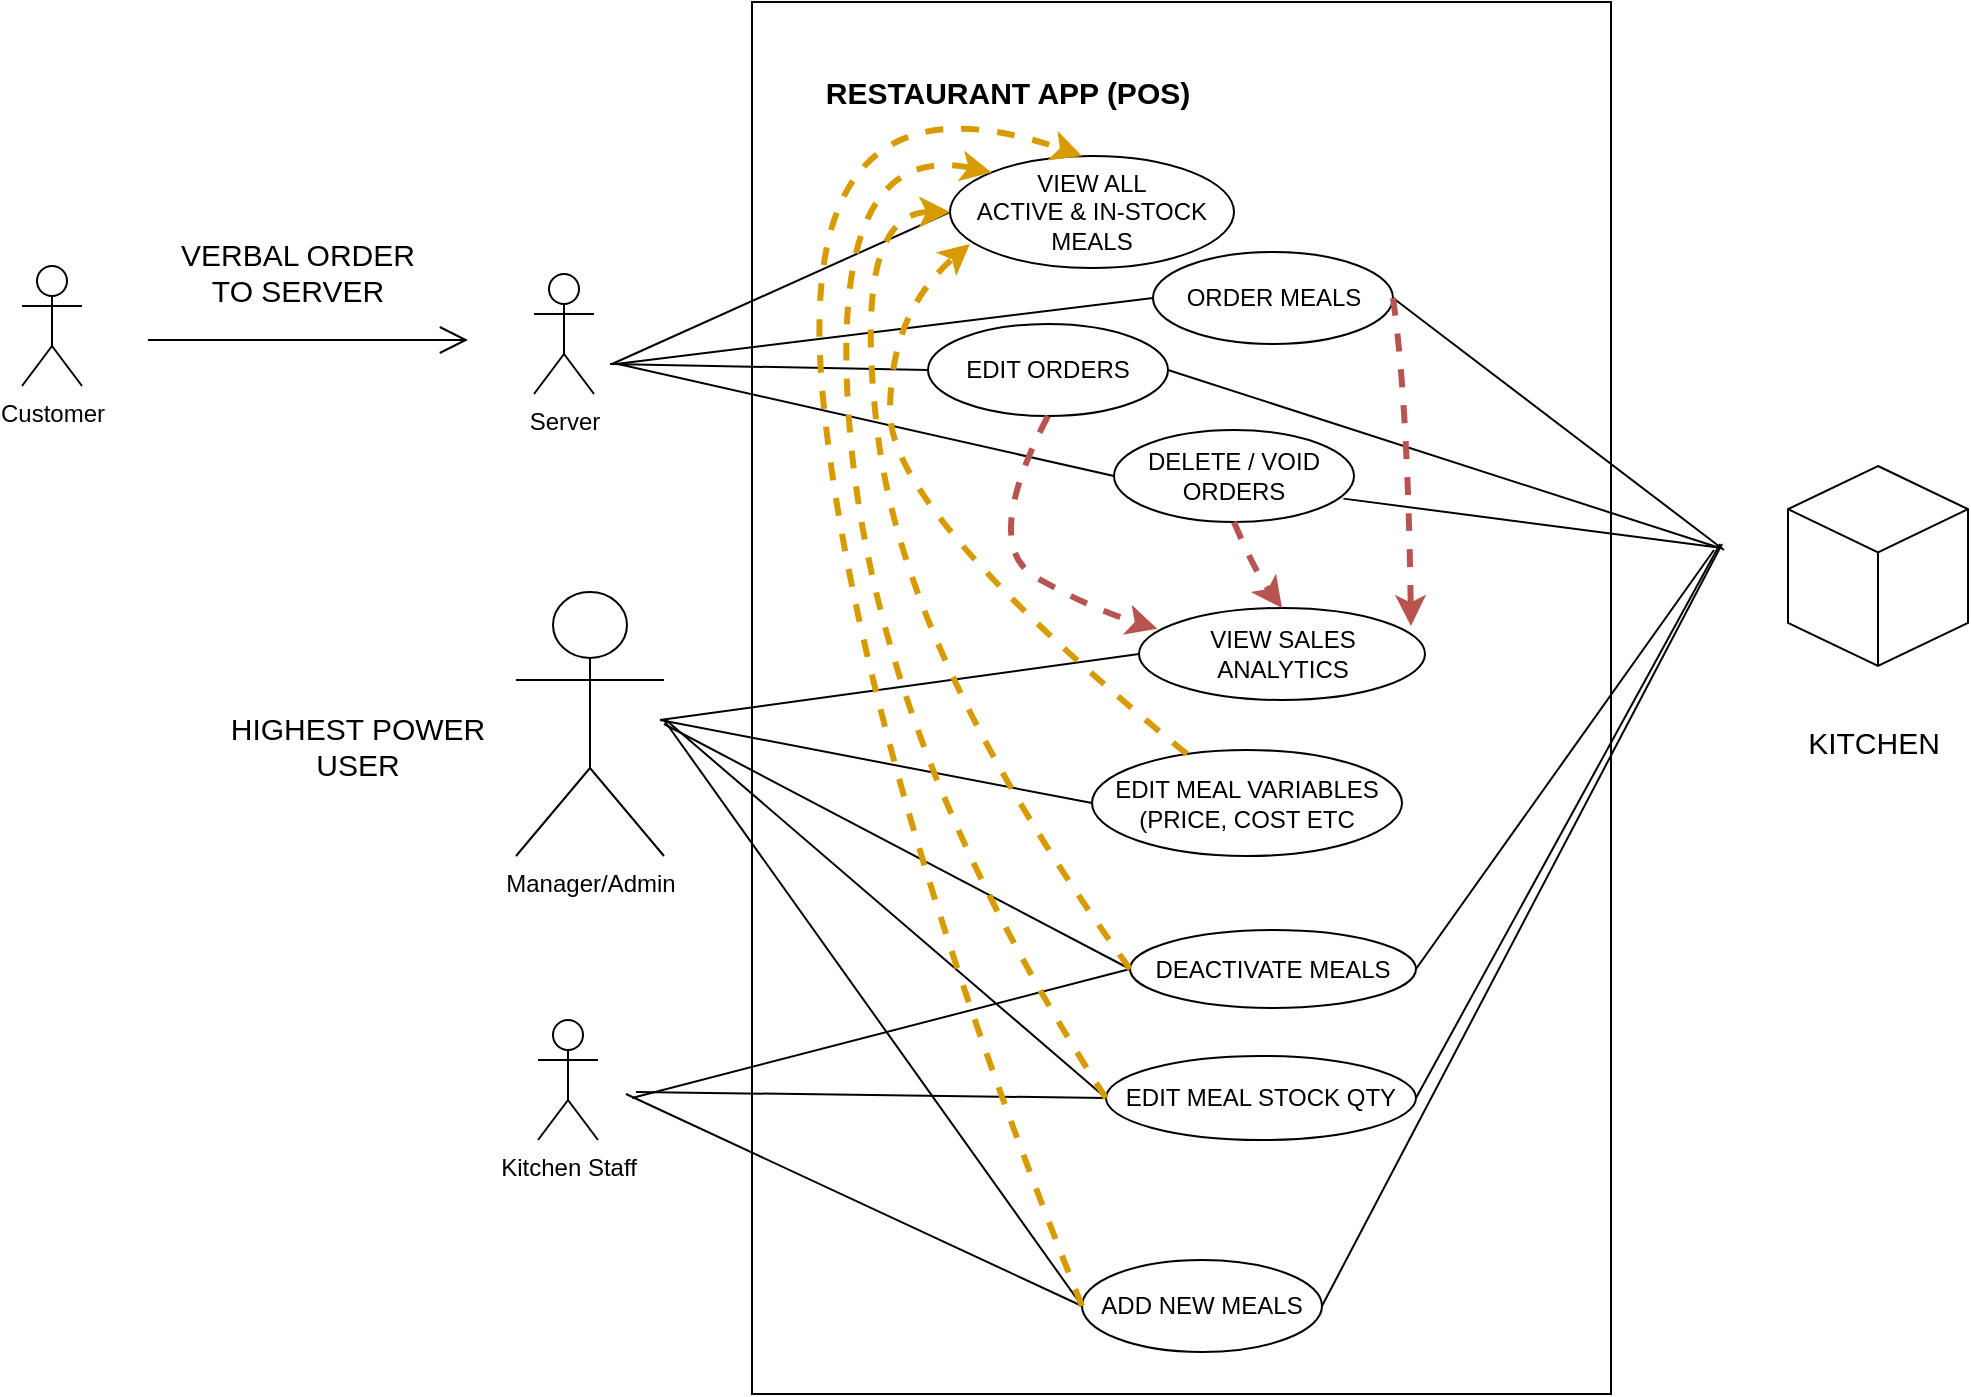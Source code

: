 <mxfile version="13.9.6" type="github">
  <diagram id="jMXvhR3mQ0N-Q9TLe7rR" name="Page-1">
    <mxGraphModel dx="1637" dy="763" grid="0" gridSize="10" guides="1" tooltips="1" connect="1" arrows="1" fold="1" page="0" pageScale="1" pageWidth="827" pageHeight="1169" math="0" shadow="0">
      <root>
        <mxCell id="0" />
        <mxCell id="1" parent="0" />
        <mxCell id="jPe0aafQRGD7vMAdwXYg-1" value="Server" style="shape=umlActor;verticalLabelPosition=bottom;verticalAlign=top;html=1;outlineConnect=0;" vertex="1" parent="1">
          <mxGeometry x="238" y="197" width="30" height="60" as="geometry" />
        </mxCell>
        <mxCell id="jPe0aafQRGD7vMAdwXYg-2" value="Customer" style="shape=umlActor;verticalLabelPosition=bottom;verticalAlign=top;html=1;outlineConnect=0;" vertex="1" parent="1">
          <mxGeometry x="-18" y="193" width="30" height="60" as="geometry" />
        </mxCell>
        <mxCell id="jPe0aafQRGD7vMAdwXYg-6" value="Manager/Admin" style="shape=umlActor;verticalLabelPosition=bottom;verticalAlign=top;html=1;outlineConnect=0;" vertex="1" parent="1">
          <mxGeometry x="229" y="356" width="74" height="132" as="geometry" />
        </mxCell>
        <mxCell id="jPe0aafQRGD7vMAdwXYg-7" value="Kitchen Staff" style="shape=umlActor;verticalLabelPosition=bottom;verticalAlign=top;html=1;outlineConnect=0;" vertex="1" parent="1">
          <mxGeometry x="240" y="570" width="30" height="60" as="geometry" />
        </mxCell>
        <mxCell id="jPe0aafQRGD7vMAdwXYg-8" value="" style="html=1;whiteSpace=wrap;shape=isoCube2;backgroundOutline=1;isoAngle=15;" vertex="1" parent="1">
          <mxGeometry x="865" y="293" width="90" height="100" as="geometry" />
        </mxCell>
        <mxCell id="jPe0aafQRGD7vMAdwXYg-9" value="&lt;font style=&quot;font-size: 15px&quot;&gt;KITCHEN&lt;/font&gt;" style="text;html=1;strokeColor=none;fillColor=none;align=center;verticalAlign=middle;whiteSpace=wrap;rounded=0;" vertex="1" parent="1">
          <mxGeometry x="888" y="421" width="40" height="20" as="geometry" />
        </mxCell>
        <mxCell id="jPe0aafQRGD7vMAdwXYg-13" value="" style="rounded=0;whiteSpace=wrap;html=1;" vertex="1" parent="1">
          <mxGeometry x="347" y="61" width="429.5" height="696" as="geometry" />
        </mxCell>
        <mxCell id="jPe0aafQRGD7vMAdwXYg-14" value="&lt;b&gt;&lt;font style=&quot;font-size: 15px&quot;&gt;RESTAURANT APP (POS)&lt;/font&gt;&lt;/b&gt;" style="text;html=1;strokeColor=none;fillColor=none;align=center;verticalAlign=middle;whiteSpace=wrap;rounded=0;" vertex="1" parent="1">
          <mxGeometry x="378" y="96" width="194" height="20" as="geometry" />
        </mxCell>
        <mxCell id="jPe0aafQRGD7vMAdwXYg-15" value="VIEW ALL &lt;br&gt;ACTIVE &amp;amp; IN-STOCK MEALS" style="ellipse;whiteSpace=wrap;html=1;" vertex="1" parent="1">
          <mxGeometry x="446" y="138" width="142" height="56" as="geometry" />
        </mxCell>
        <mxCell id="jPe0aafQRGD7vMAdwXYg-16" value="ORDER MEALS" style="ellipse;whiteSpace=wrap;html=1;" vertex="1" parent="1">
          <mxGeometry x="547.5" y="186" width="120" height="46" as="geometry" />
        </mxCell>
        <mxCell id="jPe0aafQRGD7vMAdwXYg-19" value="&lt;font style=&quot;font-size: 15px&quot;&gt;VERBAL ORDER TO SERVER&lt;/font&gt;" style="text;html=1;strokeColor=none;fillColor=none;align=center;verticalAlign=middle;whiteSpace=wrap;rounded=0;" vertex="1" parent="1">
          <mxGeometry x="52" y="186" width="136" height="20" as="geometry" />
        </mxCell>
        <mxCell id="jPe0aafQRGD7vMAdwXYg-20" value="" style="endArrow=open;endFill=1;endSize=12;html=1;" edge="1" parent="1">
          <mxGeometry width="160" relative="1" as="geometry">
            <mxPoint x="45" y="230" as="sourcePoint" />
            <mxPoint x="205" y="230" as="targetPoint" />
          </mxGeometry>
        </mxCell>
        <mxCell id="jPe0aafQRGD7vMAdwXYg-24" value="" style="endArrow=none;html=1;entryX=0;entryY=0.5;entryDx=0;entryDy=0;" edge="1" parent="1" target="jPe0aafQRGD7vMAdwXYg-15">
          <mxGeometry width="50" height="50" relative="1" as="geometry">
            <mxPoint x="277" y="242" as="sourcePoint" />
            <mxPoint x="300" y="252" as="targetPoint" />
          </mxGeometry>
        </mxCell>
        <mxCell id="jPe0aafQRGD7vMAdwXYg-25" value="" style="endArrow=none;html=1;entryX=0;entryY=0.5;entryDx=0;entryDy=0;" edge="1" parent="1" target="jPe0aafQRGD7vMAdwXYg-16">
          <mxGeometry width="50" height="50" relative="1" as="geometry">
            <mxPoint x="279" y="242" as="sourcePoint" />
            <mxPoint x="456" y="176" as="targetPoint" />
          </mxGeometry>
        </mxCell>
        <mxCell id="jPe0aafQRGD7vMAdwXYg-26" value="EDIT ORDERS" style="ellipse;whiteSpace=wrap;html=1;" vertex="1" parent="1">
          <mxGeometry x="435" y="222" width="120" height="46" as="geometry" />
        </mxCell>
        <mxCell id="jPe0aafQRGD7vMAdwXYg-27" value="" style="endArrow=none;html=1;entryX=0;entryY=0.5;entryDx=0;entryDy=0;" edge="1" parent="1" target="jPe0aafQRGD7vMAdwXYg-26">
          <mxGeometry width="50" height="50" relative="1" as="geometry">
            <mxPoint x="276" y="242" as="sourcePoint" />
            <mxPoint x="532" y="234" as="targetPoint" />
          </mxGeometry>
        </mxCell>
        <mxCell id="jPe0aafQRGD7vMAdwXYg-28" value="DELETE / VOID ORDERS" style="ellipse;whiteSpace=wrap;html=1;" vertex="1" parent="1">
          <mxGeometry x="528" y="275" width="120" height="46" as="geometry" />
        </mxCell>
        <mxCell id="jPe0aafQRGD7vMAdwXYg-29" value="" style="endArrow=none;html=1;entryX=0;entryY=0.5;entryDx=0;entryDy=0;" edge="1" parent="1" target="jPe0aafQRGD7vMAdwXYg-28">
          <mxGeometry width="50" height="50" relative="1" as="geometry">
            <mxPoint x="280" y="242" as="sourcePoint" />
            <mxPoint x="418" y="266" as="targetPoint" />
          </mxGeometry>
        </mxCell>
        <mxCell id="jPe0aafQRGD7vMAdwXYg-30" value="ADD NEW MEALS" style="ellipse;whiteSpace=wrap;html=1;" vertex="1" parent="1">
          <mxGeometry x="512" y="690" width="120" height="46" as="geometry" />
        </mxCell>
        <mxCell id="jPe0aafQRGD7vMAdwXYg-31" value="DEACTIVATE MEALS" style="ellipse;whiteSpace=wrap;html=1;" vertex="1" parent="1">
          <mxGeometry x="536" y="525" width="143" height="39" as="geometry" />
        </mxCell>
        <mxCell id="jPe0aafQRGD7vMAdwXYg-32" value="EDIT MEAL VARIABLES (PRICE, COST ETC" style="ellipse;whiteSpace=wrap;html=1;" vertex="1" parent="1">
          <mxGeometry x="517" y="435" width="155" height="53" as="geometry" />
        </mxCell>
        <mxCell id="jPe0aafQRGD7vMAdwXYg-33" value="VIEW SALES ANALYTICS" style="ellipse;whiteSpace=wrap;html=1;" vertex="1" parent="1">
          <mxGeometry x="540.5" y="364" width="143" height="46" as="geometry" />
        </mxCell>
        <mxCell id="jPe0aafQRGD7vMAdwXYg-34" value="" style="endArrow=none;html=1;entryX=0;entryY=0.5;entryDx=0;entryDy=0;" edge="1" parent="1" target="jPe0aafQRGD7vMAdwXYg-30">
          <mxGeometry width="50" height="50" relative="1" as="geometry">
            <mxPoint x="303" y="420" as="sourcePoint" />
            <mxPoint x="530.0" y="314" as="targetPoint" />
          </mxGeometry>
        </mxCell>
        <mxCell id="jPe0aafQRGD7vMAdwXYg-35" value="" style="endArrow=none;html=1;entryX=0;entryY=0.5;entryDx=0;entryDy=0;" edge="1" parent="1" target="jPe0aafQRGD7vMAdwXYg-32">
          <mxGeometry width="50" height="50" relative="1" as="geometry">
            <mxPoint x="301" y="420" as="sourcePoint" />
            <mxPoint x="393.0" y="373" as="targetPoint" />
          </mxGeometry>
        </mxCell>
        <mxCell id="jPe0aafQRGD7vMAdwXYg-36" value="" style="endArrow=none;html=1;entryX=0;entryY=0.5;entryDx=0;entryDy=0;" edge="1" parent="1" target="jPe0aafQRGD7vMAdwXYg-31">
          <mxGeometry width="50" height="50" relative="1" as="geometry">
            <mxPoint x="303" y="422" as="sourcePoint" />
            <mxPoint x="506.0" y="403.5" as="targetPoint" />
          </mxGeometry>
        </mxCell>
        <mxCell id="jPe0aafQRGD7vMAdwXYg-37" value="" style="endArrow=none;html=1;entryX=0;entryY=0.5;entryDx=0;entryDy=0;" edge="1" parent="1" target="jPe0aafQRGD7vMAdwXYg-33">
          <mxGeometry width="50" height="50" relative="1" as="geometry">
            <mxPoint x="301" y="420" as="sourcePoint" />
            <mxPoint x="395.0" y="452.5" as="targetPoint" />
          </mxGeometry>
        </mxCell>
        <mxCell id="jPe0aafQRGD7vMAdwXYg-38" value="EDIT MEAL STOCK QTY" style="ellipse;whiteSpace=wrap;html=1;" vertex="1" parent="1">
          <mxGeometry x="524" y="588" width="155" height="42" as="geometry" />
        </mxCell>
        <mxCell id="jPe0aafQRGD7vMAdwXYg-39" value="" style="endArrow=none;html=1;entryX=0;entryY=0.5;entryDx=0;entryDy=0;" edge="1" parent="1" target="jPe0aafQRGD7vMAdwXYg-38">
          <mxGeometry width="50" height="50" relative="1" as="geometry">
            <mxPoint x="304" y="420" as="sourcePoint" />
            <mxPoint x="512.5" y="401.5" as="targetPoint" />
          </mxGeometry>
        </mxCell>
        <mxCell id="jPe0aafQRGD7vMAdwXYg-40" value="" style="endArrow=none;html=1;entryX=0;entryY=0.5;entryDx=0;entryDy=0;" edge="1" parent="1" target="jPe0aafQRGD7vMAdwXYg-30">
          <mxGeometry width="50" height="50" relative="1" as="geometry">
            <mxPoint x="284" y="607" as="sourcePoint" />
            <mxPoint x="473" y="625" as="targetPoint" />
          </mxGeometry>
        </mxCell>
        <mxCell id="jPe0aafQRGD7vMAdwXYg-41" value="" style="endArrow=none;html=1;entryX=0;entryY=0.5;entryDx=0;entryDy=0;" edge="1" parent="1" target="jPe0aafQRGD7vMAdwXYg-38">
          <mxGeometry width="50" height="50" relative="1" as="geometry">
            <mxPoint x="289" y="606" as="sourcePoint" />
            <mxPoint x="483" y="635" as="targetPoint" />
          </mxGeometry>
        </mxCell>
        <mxCell id="jPe0aafQRGD7vMAdwXYg-42" value="" style="endArrow=none;html=1;entryX=0;entryY=0.5;entryDx=0;entryDy=0;" edge="1" parent="1" target="jPe0aafQRGD7vMAdwXYg-31">
          <mxGeometry width="50" height="50" relative="1" as="geometry">
            <mxPoint x="287" y="609" as="sourcePoint" />
            <mxPoint x="466.0" y="583" as="targetPoint" />
          </mxGeometry>
        </mxCell>
        <mxCell id="jPe0aafQRGD7vMAdwXYg-47" value="" style="endArrow=none;html=1;exitX=1;exitY=0.5;exitDx=0;exitDy=0;" edge="1" parent="1" source="jPe0aafQRGD7vMAdwXYg-16">
          <mxGeometry width="50" height="50" relative="1" as="geometry">
            <mxPoint x="290" y="252" as="sourcePoint" />
            <mxPoint x="833" y="335" as="targetPoint" />
          </mxGeometry>
        </mxCell>
        <mxCell id="jPe0aafQRGD7vMAdwXYg-48" value="" style="endArrow=none;html=1;exitX=1;exitY=0.5;exitDx=0;exitDy=0;" edge="1" parent="1" source="jPe0aafQRGD7vMAdwXYg-26">
          <mxGeometry width="50" height="50" relative="1" as="geometry">
            <mxPoint x="652.0" y="234.0" as="sourcePoint" />
            <mxPoint x="831" y="334" as="targetPoint" />
          </mxGeometry>
        </mxCell>
        <mxCell id="jPe0aafQRGD7vMAdwXYg-49" value="" style="endArrow=none;html=1;exitX=0.956;exitY=0.746;exitDx=0;exitDy=0;exitPerimeter=0;" edge="1" parent="1" source="jPe0aafQRGD7vMAdwXYg-28">
          <mxGeometry width="50" height="50" relative="1" as="geometry">
            <mxPoint x="538.0" y="266" as="sourcePoint" />
            <mxPoint x="832" y="334" as="targetPoint" />
          </mxGeometry>
        </mxCell>
        <mxCell id="jPe0aafQRGD7vMAdwXYg-50" value="" style="endArrow=none;html=1;exitX=1;exitY=0.5;exitDx=0;exitDy=0;" edge="1" parent="1" source="jPe0aafQRGD7vMAdwXYg-31">
          <mxGeometry width="50" height="50" relative="1" as="geometry">
            <mxPoint x="622.72" y="333.316" as="sourcePoint" />
            <mxPoint x="828" y="335" as="targetPoint" />
          </mxGeometry>
        </mxCell>
        <mxCell id="jPe0aafQRGD7vMAdwXYg-51" value="" style="endArrow=none;html=1;exitX=1;exitY=0.5;exitDx=0;exitDy=0;" edge="1" parent="1" source="jPe0aafQRGD7vMAdwXYg-38">
          <mxGeometry width="50" height="50" relative="1" as="geometry">
            <mxPoint x="611.0" y="535.5" as="sourcePoint" />
            <mxPoint x="831" y="332" as="targetPoint" />
          </mxGeometry>
        </mxCell>
        <mxCell id="jPe0aafQRGD7vMAdwXYg-52" value="" style="endArrow=none;html=1;exitX=1;exitY=0.5;exitDx=0;exitDy=0;" edge="1" parent="1" source="jPe0aafQRGD7vMAdwXYg-30">
          <mxGeometry width="50" height="50" relative="1" as="geometry">
            <mxPoint x="621.0" y="583" as="sourcePoint" />
            <mxPoint x="832" y="332" as="targetPoint" />
          </mxGeometry>
        </mxCell>
        <mxCell id="jPe0aafQRGD7vMAdwXYg-56" value="" style="curved=1;endArrow=classic;html=1;exitX=1;exitY=0.5;exitDx=0;exitDy=0;entryX=0.951;entryY=0.196;entryDx=0;entryDy=0;entryPerimeter=0;fillColor=#f8cecc;dashed=1;strokeColor=#B85450;strokeWidth=3;" edge="1" parent="1" source="jPe0aafQRGD7vMAdwXYg-16" target="jPe0aafQRGD7vMAdwXYg-33">
          <mxGeometry width="50" height="50" relative="1" as="geometry">
            <mxPoint x="625" y="443" as="sourcePoint" />
            <mxPoint x="675" y="393" as="targetPoint" />
            <Array as="points">
              <mxPoint x="675" y="262" />
            </Array>
          </mxGeometry>
        </mxCell>
        <mxCell id="jPe0aafQRGD7vMAdwXYg-58" value="" style="curved=1;endArrow=classic;html=1;exitX=0.5;exitY=1;exitDx=0;exitDy=0;fillColor=#f8cecc;dashed=1;strokeColor=#B85450;strokeWidth=3;entryX=0.064;entryY=0.225;entryDx=0;entryDy=0;entryPerimeter=0;" edge="1" parent="1" source="jPe0aafQRGD7vMAdwXYg-26" target="jPe0aafQRGD7vMAdwXYg-33">
          <mxGeometry width="50" height="50" relative="1" as="geometry">
            <mxPoint x="568" y="345.0" as="sourcePoint" />
            <mxPoint x="561.02" y="386.824" as="targetPoint" />
            <Array as="points">
              <mxPoint x="461" y="333" />
              <mxPoint x="518" y="365" />
            </Array>
          </mxGeometry>
        </mxCell>
        <mxCell id="jPe0aafQRGD7vMAdwXYg-59" value="" style="curved=1;endArrow=classic;html=1;exitX=0.5;exitY=1;exitDx=0;exitDy=0;fillColor=#f8cecc;dashed=1;strokeColor=#B85450;strokeWidth=3;entryX=0.5;entryY=0;entryDx=0;entryDy=0;" edge="1" parent="1" source="jPe0aafQRGD7vMAdwXYg-28" target="jPe0aafQRGD7vMAdwXYg-33">
          <mxGeometry width="50" height="50" relative="1" as="geometry">
            <mxPoint x="478" y="289.0" as="sourcePoint" />
            <mxPoint x="538.152" y="393.35" as="targetPoint" />
            <Array as="points">
              <mxPoint x="598" y="345" />
            </Array>
          </mxGeometry>
        </mxCell>
        <mxCell id="jPe0aafQRGD7vMAdwXYg-60" value="" style="curved=1;endArrow=classic;html=1;fillColor=#ffe6cc;dashed=1;strokeColor=#d79b00;strokeWidth=3;entryX=0.07;entryY=0.786;entryDx=0;entryDy=0;entryPerimeter=0;" edge="1" parent="1" source="jPe0aafQRGD7vMAdwXYg-32" target="jPe0aafQRGD7vMAdwXYg-15">
          <mxGeometry width="50" height="50" relative="1" as="geometry">
            <mxPoint x="478" y="289.0" as="sourcePoint" />
            <mxPoint x="538.152" y="393.35" as="targetPoint" />
            <Array as="points">
              <mxPoint x="416" y="316" />
              <mxPoint x="416" y="216" />
            </Array>
          </mxGeometry>
        </mxCell>
        <mxCell id="jPe0aafQRGD7vMAdwXYg-61" value="" style="curved=1;endArrow=classic;html=1;fillColor=#ffe6cc;dashed=1;strokeColor=#d79b00;strokeWidth=3;exitX=0;exitY=0.5;exitDx=0;exitDy=0;" edge="1" parent="1" source="jPe0aafQRGD7vMAdwXYg-31" target="jPe0aafQRGD7vMAdwXYg-15">
          <mxGeometry width="50" height="50" relative="1" as="geometry">
            <mxPoint x="462" y="550" as="sourcePoint" />
            <mxPoint x="440" y="166" as="targetPoint" />
            <Array as="points">
              <mxPoint x="424" y="390" />
              <mxPoint x="396" y="166" />
            </Array>
          </mxGeometry>
        </mxCell>
        <mxCell id="jPe0aafQRGD7vMAdwXYg-62" value="" style="curved=1;endArrow=classic;html=1;fillColor=#ffe6cc;dashed=1;strokeColor=#d79b00;strokeWidth=3;entryX=0;entryY=0;entryDx=0;entryDy=0;exitX=0;exitY=0.5;exitDx=0;exitDy=0;" edge="1" parent="1" source="jPe0aafQRGD7vMAdwXYg-38" target="jPe0aafQRGD7vMAdwXYg-15">
          <mxGeometry width="50" height="50" relative="1" as="geometry">
            <mxPoint x="472" y="560" as="sourcePoint" />
            <mxPoint x="477.153" y="156.061" as="targetPoint" />
            <Array as="points">
              <mxPoint x="411" y="435" />
              <mxPoint x="382" y="128" />
            </Array>
          </mxGeometry>
        </mxCell>
        <mxCell id="jPe0aafQRGD7vMAdwXYg-63" value="" style="curved=1;endArrow=classic;html=1;fillColor=#ffe6cc;dashed=1;strokeColor=#d79b00;strokeWidth=3;entryX=0.465;entryY=0;entryDx=0;entryDy=0;exitX=0;exitY=0.5;exitDx=0;exitDy=0;entryPerimeter=0;" edge="1" parent="1" source="jPe0aafQRGD7vMAdwXYg-30" target="jPe0aafQRGD7vMAdwXYg-15">
          <mxGeometry width="50" height="50" relative="1" as="geometry">
            <mxPoint x="534.0" y="619" as="sourcePoint" />
            <mxPoint x="476.373" y="156.369" as="targetPoint" />
            <Array as="points">
              <mxPoint x="399" y="431" />
              <mxPoint x="366" y="87" />
            </Array>
          </mxGeometry>
        </mxCell>
        <mxCell id="jPe0aafQRGD7vMAdwXYg-64" value="&lt;span style=&quot;font-size: 15px&quot;&gt;HIGHEST POWER USER&lt;br&gt;&lt;/span&gt;" style="text;html=1;strokeColor=none;fillColor=none;align=center;verticalAlign=middle;whiteSpace=wrap;rounded=0;" vertex="1" parent="1">
          <mxGeometry x="82" y="423" width="136" height="20" as="geometry" />
        </mxCell>
      </root>
    </mxGraphModel>
  </diagram>
</mxfile>
